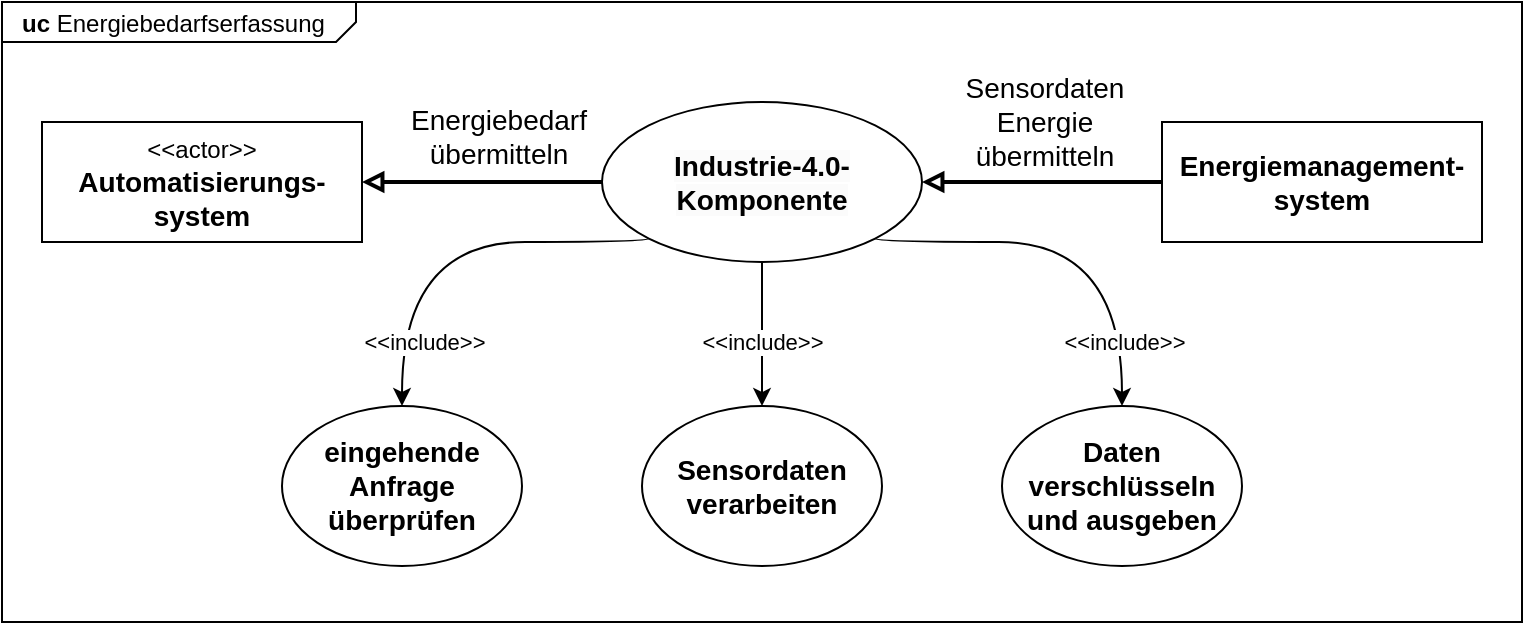 <mxfile version="21.5.0" type="github">
  <diagram name="Page-1" id="929967ad-93f9-6ef4-fab6-5d389245f69c">
    <mxGraphModel dx="1728" dy="930" grid="1" gridSize="10" guides="1" tooltips="1" connect="1" arrows="1" fold="1" page="1" pageScale="1.5" pageWidth="1169" pageHeight="827" background="none" math="0" shadow="0">
      <root>
        <mxCell id="0" style=";html=1;" />
        <mxCell id="1" style=";html=1;" parent="0" />
        <mxCell id="1672d66443f91eb5-1" value="&lt;p style=&quot;margin: 0px ; margin-top: 4px ; margin-left: 10px ; text-align: left&quot;&gt;&lt;b&gt;uc &lt;/b&gt;Energiebedarfserfassung&lt;/p&gt;" style="html=1;strokeWidth=1;shape=mxgraph.sysml.package;html=1;overflow=fill;whiteSpace=wrap;fillColor=none;gradientColor=none;fontSize=12;align=center;labelX=177;" parent="1" vertex="1">
          <mxGeometry x="260" y="20" width="760" height="310" as="geometry" />
        </mxCell>
        <mxCell id="eMuGsfv35JqwVAdVRP3y-7" style="edgeStyle=orthogonalEdgeStyle;rounded=0;orthogonalLoop=1;jettySize=auto;html=1;exitX=1;exitY=0.5;exitDx=0;exitDy=0;entryX=0;entryY=0.5;entryDx=0;entryDy=0;fontSize=14;strokeWidth=2;endArrow=none;endFill=0;startArrow=block;startFill=0;" edge="1" source="eMuGsfv35JqwVAdVRP3y-9" target="eMuGsfv35JqwVAdVRP3y-17" parent="1">
          <mxGeometry relative="1" as="geometry">
            <mxPoint x="560" y="110" as="targetPoint" />
          </mxGeometry>
        </mxCell>
        <mxCell id="eMuGsfv35JqwVAdVRP3y-8" value="&lt;font style=&quot;font-size: 14px;&quot;&gt;Energiebedarf&lt;br&gt;übermitteln&lt;/font&gt;" style="edgeLabel;html=1;align=center;verticalAlign=middle;resizable=0;points=[];labelBackgroundColor=none;" vertex="1" connectable="0" parent="eMuGsfv35JqwVAdVRP3y-7">
          <mxGeometry x="-0.329" y="3" relative="1" as="geometry">
            <mxPoint x="27" y="-20" as="offset" />
          </mxGeometry>
        </mxCell>
        <mxCell id="eMuGsfv35JqwVAdVRP3y-9" value="&lt;span style=&quot;font-weight: normal;&quot;&gt;&lt;font style=&quot;font-size: 12px;&quot;&gt;&amp;lt;&amp;lt;actor&amp;gt;&amp;gt;&lt;/font&gt;&lt;/span&gt;&lt;br&gt;Automatisierungs-system" style="rounded=0;whiteSpace=wrap;html=1;fontStyle=1;fontSize=14;" vertex="1" parent="1">
          <mxGeometry x="280" y="80" width="160" height="60" as="geometry" />
        </mxCell>
        <mxCell id="eMuGsfv35JqwVAdVRP3y-10" style="edgeStyle=orthogonalEdgeStyle;rounded=0;orthogonalLoop=1;jettySize=auto;html=1;exitX=1;exitY=0.5;exitDx=0;exitDy=0;entryX=0;entryY=0.5;entryDx=0;entryDy=0;endArrow=none;endFill=0;strokeWidth=2;startArrow=block;startFill=0;" edge="1" source="eMuGsfv35JqwVAdVRP3y-17" target="eMuGsfv35JqwVAdVRP3y-12" parent="1">
          <mxGeometry relative="1" as="geometry">
            <mxPoint x="720" y="110" as="sourcePoint" />
          </mxGeometry>
        </mxCell>
        <mxCell id="eMuGsfv35JqwVAdVRP3y-13" value="Sensordaten&lt;br&gt;Energie&lt;br style=&quot;font-size: 14px;&quot;&gt;übermitteln" style="edgeLabel;html=1;align=center;verticalAlign=middle;resizable=0;points=[];fontSize=14;labelBackgroundColor=none;" vertex="1" connectable="0" parent="eMuGsfv35JqwVAdVRP3y-10">
          <mxGeometry x="0.14" y="2" relative="1" as="geometry">
            <mxPoint x="-8" y="-28" as="offset" />
          </mxGeometry>
        </mxCell>
        <mxCell id="eMuGsfv35JqwVAdVRP3y-12" value="Energiemanagement-system" style="rounded=0;whiteSpace=wrap;html=1;fontStyle=1;fontSize=14;" vertex="1" parent="1">
          <mxGeometry x="840" y="80" width="160" height="60" as="geometry" />
        </mxCell>
        <mxCell id="eMuGsfv35JqwVAdVRP3y-14" value="&lt;b style=&quot;font-size: 14px;&quot;&gt;eingehende Anfrage&lt;br&gt;überprüfen&lt;/b&gt;" style="ellipse;whiteSpace=wrap;html=1;" vertex="1" parent="1">
          <mxGeometry x="400" y="222" width="120" height="80" as="geometry" />
        </mxCell>
        <mxCell id="eMuGsfv35JqwVAdVRP3y-15" value="&lt;span style=&quot;font-size: 14px;&quot;&gt;&lt;b&gt;Sensordaten verarbeiten&lt;/b&gt;&lt;/span&gt;" style="ellipse;whiteSpace=wrap;html=1;" vertex="1" parent="1">
          <mxGeometry x="580" y="222" width="120" height="80" as="geometry" />
        </mxCell>
        <mxCell id="eMuGsfv35JqwVAdVRP3y-16" value="&lt;span style=&quot;font-size: 14px;&quot;&gt;&lt;b&gt;Daten verschlüsseln und ausgeben&lt;/b&gt;&lt;/span&gt;" style="ellipse;whiteSpace=wrap;html=1;" vertex="1" parent="1">
          <mxGeometry x="760" y="222" width="120" height="80" as="geometry" />
        </mxCell>
        <mxCell id="eMuGsfv35JqwVAdVRP3y-18" style="edgeStyle=orthogonalEdgeStyle;rounded=0;orthogonalLoop=1;jettySize=auto;html=1;exitX=0;exitY=1;exitDx=0;exitDy=0;entryX=0.5;entryY=0;entryDx=0;entryDy=0;elbow=vertical;curved=1;" edge="1" parent="1" source="eMuGsfv35JqwVAdVRP3y-17" target="eMuGsfv35JqwVAdVRP3y-14">
          <mxGeometry relative="1" as="geometry">
            <Array as="points">
              <mxPoint x="583" y="140" />
              <mxPoint x="460" y="140" />
            </Array>
          </mxGeometry>
        </mxCell>
        <mxCell id="eMuGsfv35JqwVAdVRP3y-21" value="&amp;lt;&amp;lt;include&amp;gt;&amp;gt;" style="edgeLabel;html=1;align=center;verticalAlign=middle;resizable=0;points=[];" vertex="1" connectable="0" parent="eMuGsfv35JqwVAdVRP3y-18">
          <mxGeometry x="-0.136" y="2" relative="1" as="geometry">
            <mxPoint x="-25" y="48" as="offset" />
          </mxGeometry>
        </mxCell>
        <mxCell id="eMuGsfv35JqwVAdVRP3y-19" style="edgeStyle=orthogonalEdgeStyle;rounded=0;orthogonalLoop=1;jettySize=auto;html=1;exitX=0.5;exitY=1;exitDx=0;exitDy=0;entryX=0.5;entryY=0;entryDx=0;entryDy=0;elbow=vertical;curved=1;" edge="1" parent="1" source="eMuGsfv35JqwVAdVRP3y-17" target="eMuGsfv35JqwVAdVRP3y-15">
          <mxGeometry relative="1" as="geometry" />
        </mxCell>
        <mxCell id="eMuGsfv35JqwVAdVRP3y-23" value="&amp;lt;&amp;lt;include&amp;gt;&amp;gt;" style="edgeLabel;html=1;align=center;verticalAlign=middle;resizable=0;points=[];" vertex="1" connectable="0" parent="eMuGsfv35JqwVAdVRP3y-19">
          <mxGeometry x="-0.25" relative="1" as="geometry">
            <mxPoint y="13" as="offset" />
          </mxGeometry>
        </mxCell>
        <mxCell id="eMuGsfv35JqwVAdVRP3y-20" style="edgeStyle=orthogonalEdgeStyle;rounded=0;orthogonalLoop=1;jettySize=auto;html=1;exitX=1;exitY=1;exitDx=0;exitDy=0;entryX=0.5;entryY=0;entryDx=0;entryDy=0;elbow=vertical;curved=1;" edge="1" parent="1" source="eMuGsfv35JqwVAdVRP3y-17" target="eMuGsfv35JqwVAdVRP3y-16">
          <mxGeometry relative="1" as="geometry">
            <Array as="points">
              <mxPoint x="697" y="140" />
              <mxPoint x="820" y="140" />
            </Array>
          </mxGeometry>
        </mxCell>
        <mxCell id="eMuGsfv35JqwVAdVRP3y-22" value="&amp;lt;&amp;lt;include&amp;gt;&amp;gt;" style="edgeLabel;html=1;align=center;verticalAlign=middle;resizable=0;points=[];" vertex="1" connectable="0" parent="eMuGsfv35JqwVAdVRP3y-20">
          <mxGeometry x="-0.405" y="-4" relative="1" as="geometry">
            <mxPoint x="64" y="46" as="offset" />
          </mxGeometry>
        </mxCell>
        <mxCell id="eMuGsfv35JqwVAdVRP3y-17" value="&lt;span style=&quot;color: rgb(0, 0, 0); font-family: Helvetica; font-size: 14px; font-style: normal; font-variant-ligatures: normal; font-variant-caps: normal; font-weight: 700; letter-spacing: normal; orphans: 2; text-align: center; text-indent: 0px; text-transform: none; widows: 2; word-spacing: 0px; -webkit-text-stroke-width: 0px; background-color: rgb(251, 251, 251); text-decoration-thickness: initial; text-decoration-style: initial; text-decoration-color: initial; float: none; display: inline !important;&quot;&gt;Industrie-4.0-Komponente&lt;/span&gt;" style="ellipse;whiteSpace=wrap;html=1;" vertex="1" parent="1">
          <mxGeometry x="560" y="70" width="160" height="80" as="geometry" />
        </mxCell>
      </root>
    </mxGraphModel>
  </diagram>
</mxfile>
